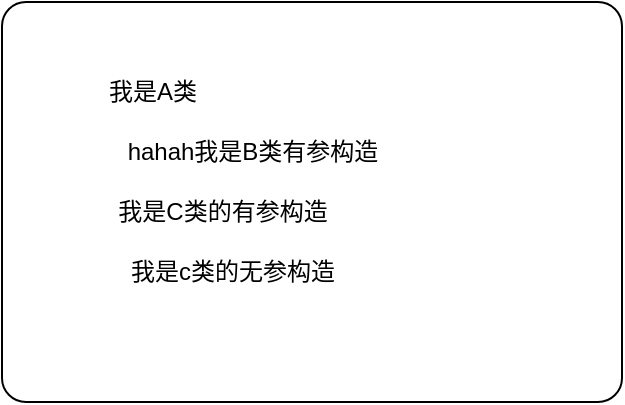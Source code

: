<mxfile version="22.1.16" type="github">
  <diagram name="第 1 页" id="deu-3fBWpjUAZHqT8JGm">
    <mxGraphModel dx="989" dy="514" grid="1" gridSize="10" guides="1" tooltips="1" connect="1" arrows="1" fold="1" page="1" pageScale="1" pageWidth="827" pageHeight="1169" math="0" shadow="0">
      <root>
        <mxCell id="0" />
        <mxCell id="1" parent="0" />
        <mxCell id="-WX9zcrtGpXqkn7WRpJr-1" value="" style="rounded=1;whiteSpace=wrap;html=1;arcSize=6;" vertex="1" parent="1">
          <mxGeometry x="180" y="110" width="310" height="200" as="geometry" />
        </mxCell>
        <mxCell id="-WX9zcrtGpXqkn7WRpJr-2" value="我是A类" style="text;html=1;align=center;verticalAlign=middle;resizable=0;points=[];autosize=1;strokeColor=none;fillColor=none;" vertex="1" parent="1">
          <mxGeometry x="220" y="140" width="70" height="30" as="geometry" />
        </mxCell>
        <mxCell id="-WX9zcrtGpXqkn7WRpJr-3" value="hahah我是B类有参构造" style="text;html=1;align=center;verticalAlign=middle;resizable=0;points=[];autosize=1;strokeColor=none;fillColor=none;" vertex="1" parent="1">
          <mxGeometry x="230" y="170" width="150" height="30" as="geometry" />
        </mxCell>
        <mxCell id="-WX9zcrtGpXqkn7WRpJr-4" value="我是C类的有参构造" style="text;html=1;align=center;verticalAlign=middle;resizable=0;points=[];autosize=1;strokeColor=none;fillColor=none;" vertex="1" parent="1">
          <mxGeometry x="225" y="200" width="130" height="30" as="geometry" />
        </mxCell>
        <mxCell id="-WX9zcrtGpXqkn7WRpJr-5" value="我是c类的无参构造" style="text;html=1;align=center;verticalAlign=middle;resizable=0;points=[];autosize=1;strokeColor=none;fillColor=none;" vertex="1" parent="1">
          <mxGeometry x="230" y="230" width="130" height="30" as="geometry" />
        </mxCell>
      </root>
    </mxGraphModel>
  </diagram>
</mxfile>
